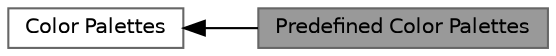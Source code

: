 digraph "Predefined Color Palettes"
{
 // LATEX_PDF_SIZE
  bgcolor="transparent";
  edge [fontname=Helvetica,fontsize=10,labelfontname=Helvetica,labelfontsize=10];
  node [fontname=Helvetica,fontsize=10,shape=box,height=0.2,width=0.4];
  rankdir=LR;
  Node2 [id="Node000002",label="Color Palettes",height=0.2,width=0.4,color="grey40", fillcolor="white", style="filled",URL="$d4/d98/group___color_palettes.html",tooltip="Functions and class definitions for color palettes."];
  Node1 [id="Node000001",label="Predefined Color Palettes",height=0.2,width=0.4,color="gray40", fillcolor="grey60", style="filled", fontcolor="black",tooltip="Stock color palettes, only included when used."];
  Node2->Node1 [shape=plaintext, dir="back", style="solid"];
}
